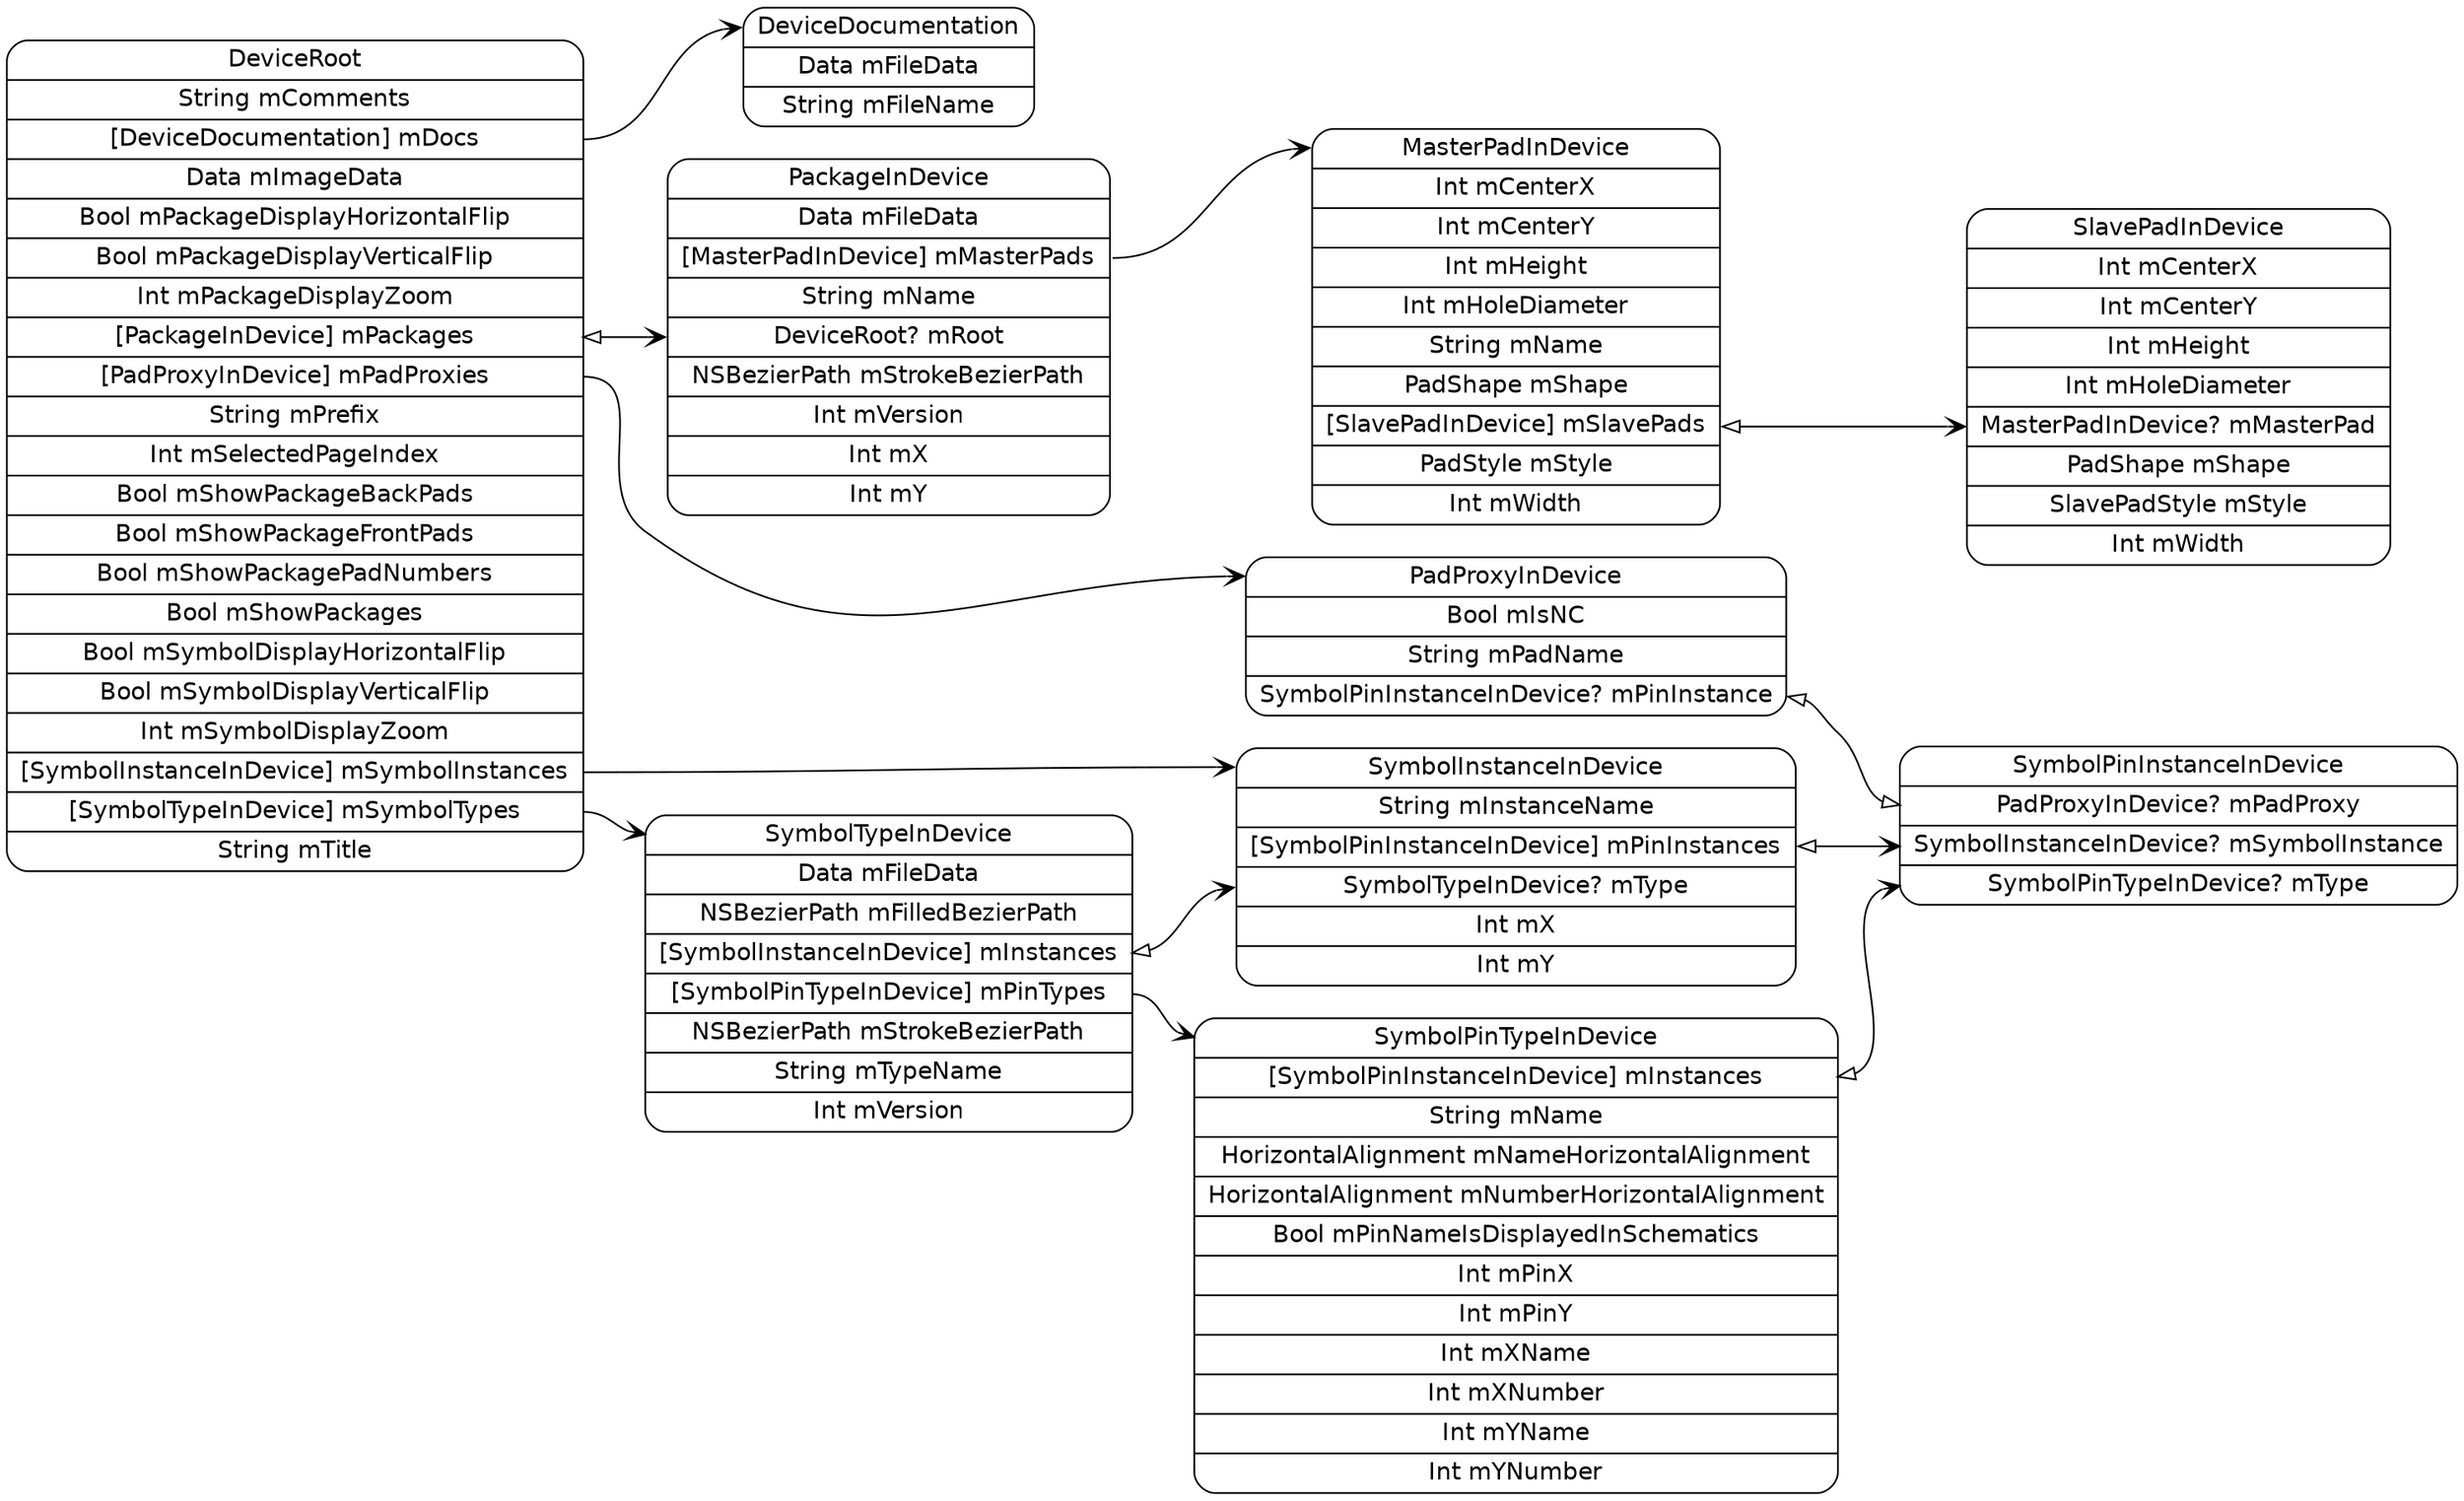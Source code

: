 digraph G {
  rankdir=LR ;
  node [shape=record fontname=helvetica style=rounded] ;
  DeviceRoot[label="<DeviceRoot>DeviceRoot|String mComments|<mDocs>[DeviceDocumentation] mDocs|Data mImageData|Bool mPackageDisplayHorizontalFlip|Bool mPackageDisplayVerticalFlip|Int mPackageDisplayZoom|<mPackages>[PackageInDevice] mPackages|<mPadProxies>[PadProxyInDevice] mPadProxies|String mPrefix|Int mSelectedPageIndex|Bool mShowPackageBackPads|Bool mShowPackageFrontPads|Bool mShowPackagePadNumbers|Bool mShowPackages|Bool mSymbolDisplayHorizontalFlip|Bool mSymbolDisplayVerticalFlip|Int mSymbolDisplayZoom|<mSymbolInstances>[SymbolInstanceInDevice] mSymbolInstances|<mSymbolTypes>[SymbolTypeInDevice] mSymbolTypes|String mTitle"] ;
  SymbolTypeInDevice[label="<SymbolTypeInDevice>SymbolTypeInDevice|Data mFileData|NSBezierPath mFilledBezierPath|<mInstances>[SymbolInstanceInDevice] mInstances|<mPinTypes>[SymbolPinTypeInDevice] mPinTypes|NSBezierPath mStrokeBezierPath|String mTypeName|Int mVersion"] ;
  SymbolPinTypeInDevice[label="<SymbolPinTypeInDevice>SymbolPinTypeInDevice|<mInstances>[SymbolPinInstanceInDevice] mInstances|String mName|HorizontalAlignment mNameHorizontalAlignment|HorizontalAlignment mNumberHorizontalAlignment|Bool mPinNameIsDisplayedInSchematics|Int mPinX|Int mPinY|Int mXName|Int mXNumber|Int mYName|Int mYNumber"] ;
  SymbolPinInstanceInDevice[label="<SymbolPinInstanceInDevice>SymbolPinInstanceInDevice|<mPadProxy>PadProxyInDevice? mPadProxy|<mSymbolInstance>SymbolInstanceInDevice? mSymbolInstance|<mType>SymbolPinTypeInDevice? mType"] ;
  SymbolInstanceInDevice[label="<SymbolInstanceInDevice>SymbolInstanceInDevice|String mInstanceName|<mPinInstances>[SymbolPinInstanceInDevice] mPinInstances|<mType>SymbolTypeInDevice? mType|Int mX|Int mY"] ;
  PadProxyInDevice[label="<PadProxyInDevice>PadProxyInDevice|Bool mIsNC|String mPadName|<mPinInstance>SymbolPinInstanceInDevice? mPinInstance"] ;
  PackageInDevice[label="<PackageInDevice>PackageInDevice|Data mFileData|<mMasterPads>[MasterPadInDevice] mMasterPads|String mName|<mRoot>DeviceRoot? mRoot|NSBezierPath mStrokeBezierPath|Int mVersion|Int mX|Int mY"] ;
  MasterPadInDevice[label="<MasterPadInDevice>MasterPadInDevice|Int mCenterX|Int mCenterY|Int mHeight|Int mHoleDiameter|String mName|PadShape mShape|<mSlavePads>[SlavePadInDevice] mSlavePads|PadStyle mStyle|Int mWidth"] ;
  SlavePadInDevice[label="<SlavePadInDevice>SlavePadInDevice|Int mCenterX|Int mCenterY|Int mHeight|Int mHoleDiameter|<mMasterPad>MasterPadInDevice? mMasterPad|PadShape mShape|SlavePadStyle mStyle|Int mWidth"] ;
  DeviceDocumentation[label="<DeviceDocumentation>DeviceDocumentation|Data mFileData|String mFileName"] ;
  DeviceRoot:mDocs -> DeviceDocumentation:DeviceDocumentation [dir=both arrowtail=none arrowhead=vee] ;
  DeviceRoot:mPackages -> PackageInDevice:mRoot [dir=both arrowtail=onormal arrowhead=vee] ;
  DeviceRoot:mPadProxies -> PadProxyInDevice:PadProxyInDevice [dir=both arrowtail=none arrowhead=vee] ;
  DeviceRoot:mSymbolInstances -> SymbolInstanceInDevice:SymbolInstanceInDevice [dir=both arrowtail=none arrowhead=vee] ;
  DeviceRoot:mSymbolTypes -> SymbolTypeInDevice:SymbolTypeInDevice [dir=both arrowtail=none arrowhead=vee] ;
  SymbolTypeInDevice:mInstances -> SymbolInstanceInDevice:mType [dir=both arrowtail=onormal arrowhead=vee] ;
  SymbolTypeInDevice:mPinTypes -> SymbolPinTypeInDevice:SymbolPinTypeInDevice [dir=both arrowtail=none arrowhead=vee] ;
  SymbolPinTypeInDevice:mInstances -> SymbolPinInstanceInDevice:mType [dir=both arrowtail=onormal arrowhead=vee] ;
  SymbolInstanceInDevice:mPinInstances -> SymbolPinInstanceInDevice:mSymbolInstance [dir=both arrowtail=onormal arrowhead=vee] ;
  PadProxyInDevice:mPinInstance -> SymbolPinInstanceInDevice:mPadProxy [dir=both arrowtail=onormal arrowhead=onormal] ;
  PackageInDevice:mMasterPads -> MasterPadInDevice:MasterPadInDevice [dir=both arrowtail=none arrowhead=vee] ;
  MasterPadInDevice:mSlavePads -> SlavePadInDevice:mMasterPad [dir=both arrowtail=onormal arrowhead=vee] ;
}
